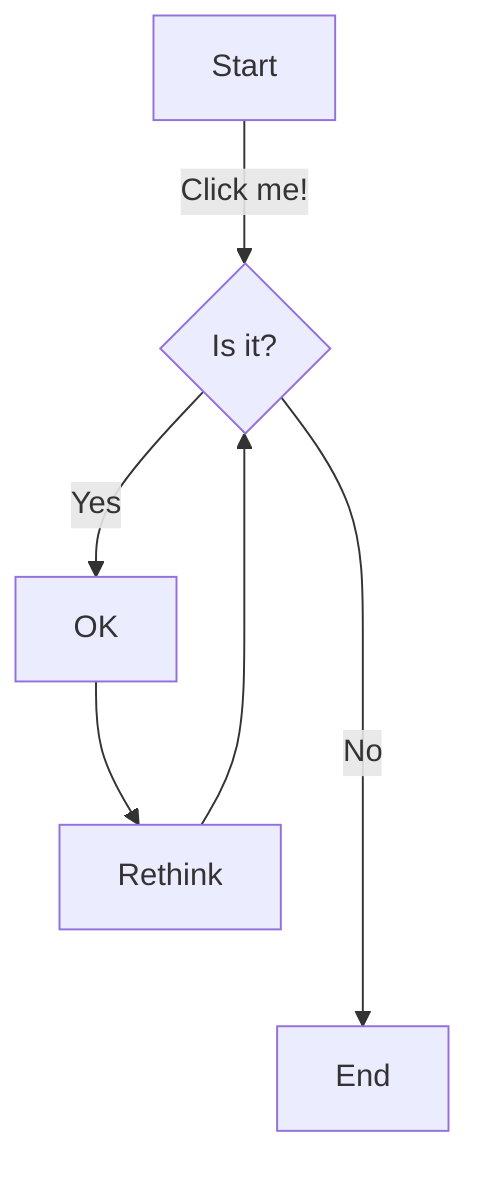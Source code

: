 graph TD
    A[Start] -->|Click me!| B{Is it?}
    B -->|Yes| C[OK]
    C --> D[Rethink]
    D --> B
    B ---->|No| E[End]

    click A callback "Tooltip for Start"
    click B callback "Tooltip for Decision"
    click C callback "Tooltip for OK"
    click D callback "Tooltip for Rethink"
    click E callback "Tooltip for End"